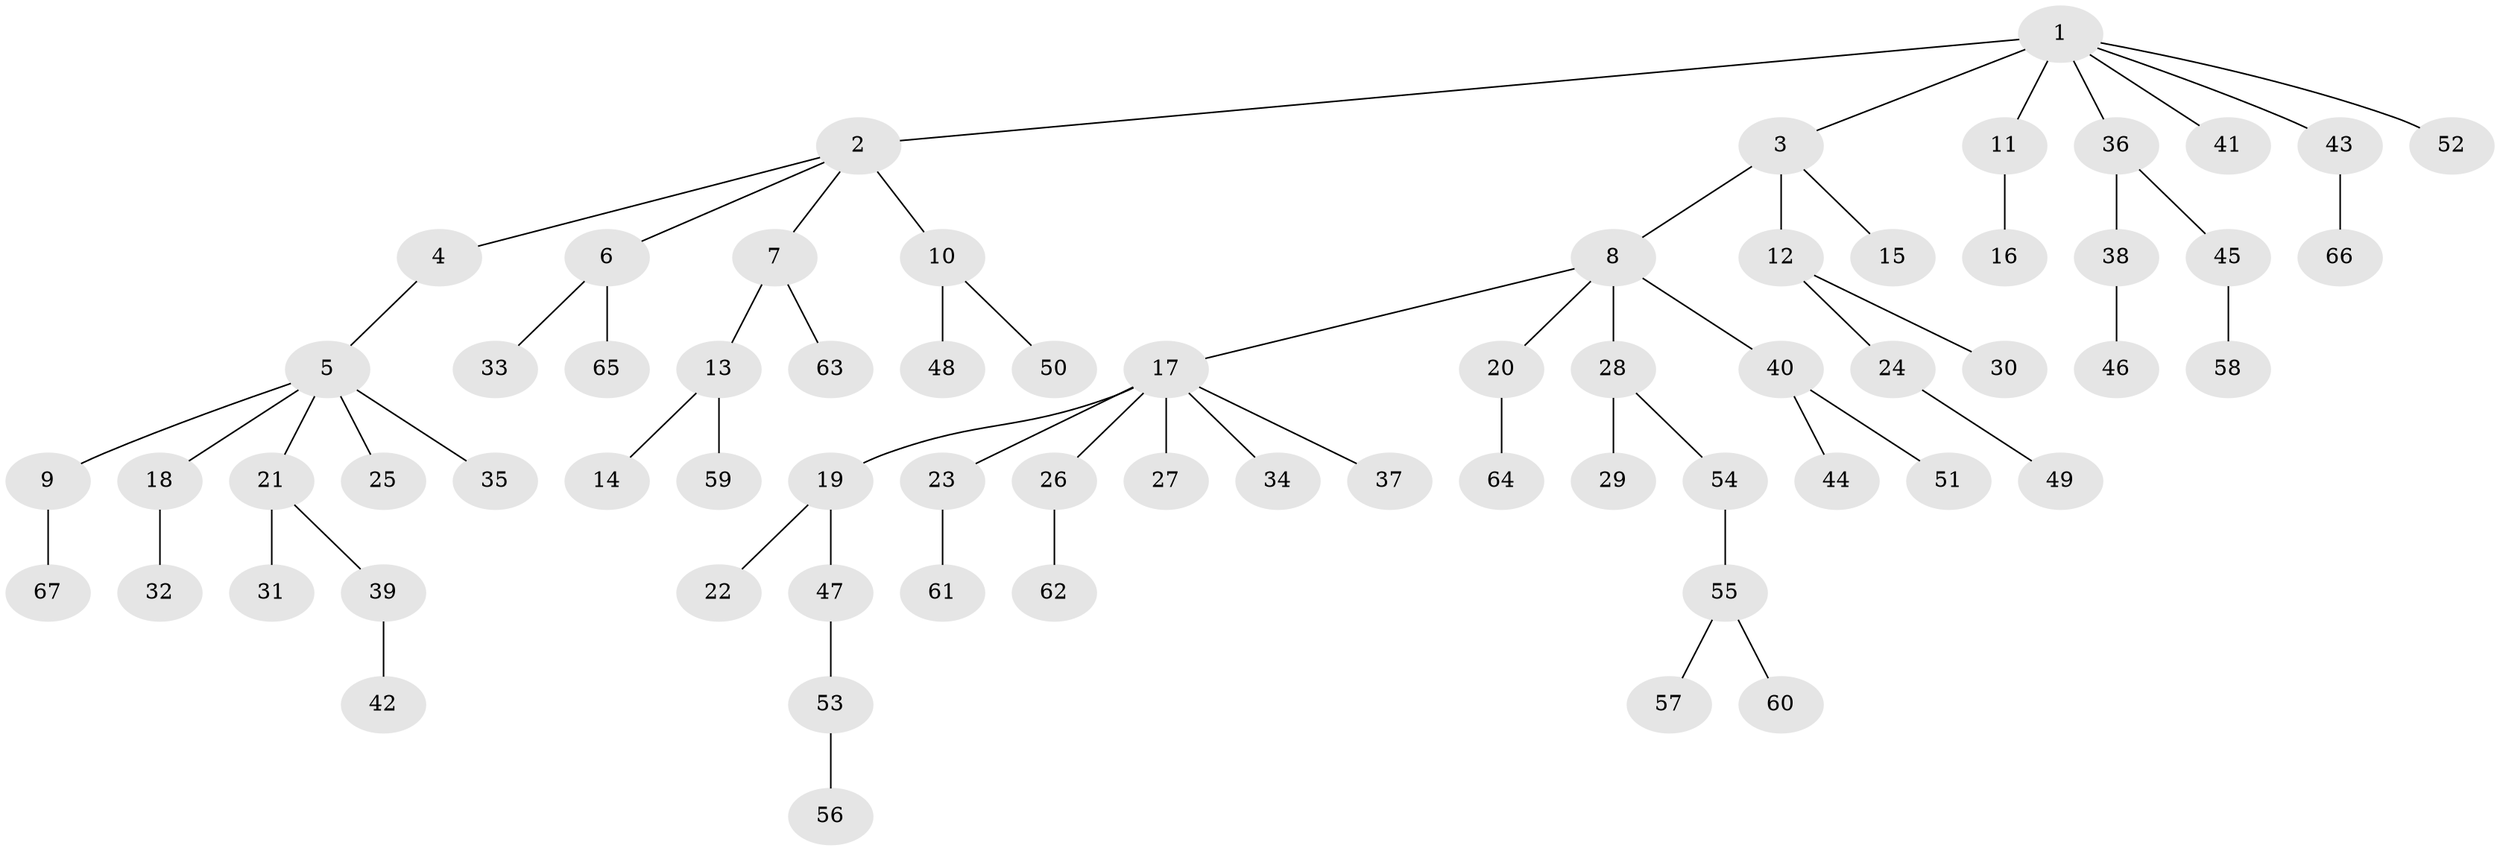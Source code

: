 // original degree distribution, {7: 0.022556390977443608, 4: 0.06015037593984962, 5: 0.015037593984962405, 6: 0.007518796992481203, 3: 0.13533834586466165, 2: 0.24812030075187969, 8: 0.007518796992481203, 1: 0.5037593984962406}
// Generated by graph-tools (version 1.1) at 2025/36/03/09/25 02:36:42]
// undirected, 67 vertices, 66 edges
graph export_dot {
graph [start="1"]
  node [color=gray90,style=filled];
  1;
  2;
  3;
  4;
  5;
  6;
  7;
  8;
  9;
  10;
  11;
  12;
  13;
  14;
  15;
  16;
  17;
  18;
  19;
  20;
  21;
  22;
  23;
  24;
  25;
  26;
  27;
  28;
  29;
  30;
  31;
  32;
  33;
  34;
  35;
  36;
  37;
  38;
  39;
  40;
  41;
  42;
  43;
  44;
  45;
  46;
  47;
  48;
  49;
  50;
  51;
  52;
  53;
  54;
  55;
  56;
  57;
  58;
  59;
  60;
  61;
  62;
  63;
  64;
  65;
  66;
  67;
  1 -- 2 [weight=2.0];
  1 -- 3 [weight=1.0];
  1 -- 11 [weight=1.0];
  1 -- 36 [weight=1.0];
  1 -- 41 [weight=1.0];
  1 -- 43 [weight=1.0];
  1 -- 52 [weight=1.0];
  2 -- 4 [weight=1.0];
  2 -- 6 [weight=1.0];
  2 -- 7 [weight=1.0];
  2 -- 10 [weight=1.0];
  3 -- 8 [weight=1.0];
  3 -- 12 [weight=2.0];
  3 -- 15 [weight=1.0];
  4 -- 5 [weight=1.0];
  5 -- 9 [weight=1.0];
  5 -- 18 [weight=1.0];
  5 -- 21 [weight=1.0];
  5 -- 25 [weight=1.0];
  5 -- 35 [weight=1.0];
  6 -- 33 [weight=1.0];
  6 -- 65 [weight=1.0];
  7 -- 13 [weight=2.0];
  7 -- 63 [weight=1.0];
  8 -- 17 [weight=1.0];
  8 -- 20 [weight=1.0];
  8 -- 28 [weight=1.0];
  8 -- 40 [weight=1.0];
  9 -- 67 [weight=1.0];
  10 -- 48 [weight=1.0];
  10 -- 50 [weight=1.0];
  11 -- 16 [weight=2.0];
  12 -- 24 [weight=1.0];
  12 -- 30 [weight=1.0];
  13 -- 14 [weight=1.0];
  13 -- 59 [weight=1.0];
  17 -- 19 [weight=1.0];
  17 -- 23 [weight=1.0];
  17 -- 26 [weight=1.0];
  17 -- 27 [weight=1.0];
  17 -- 34 [weight=1.0];
  17 -- 37 [weight=1.0];
  18 -- 32 [weight=2.0];
  19 -- 22 [weight=1.0];
  19 -- 47 [weight=1.0];
  20 -- 64 [weight=1.0];
  21 -- 31 [weight=2.0];
  21 -- 39 [weight=1.0];
  23 -- 61 [weight=1.0];
  24 -- 49 [weight=2.0];
  26 -- 62 [weight=1.0];
  28 -- 29 [weight=2.0];
  28 -- 54 [weight=1.0];
  36 -- 38 [weight=1.0];
  36 -- 45 [weight=1.0];
  38 -- 46 [weight=2.0];
  39 -- 42 [weight=1.0];
  40 -- 44 [weight=1.0];
  40 -- 51 [weight=1.0];
  43 -- 66 [weight=1.0];
  45 -- 58 [weight=1.0];
  47 -- 53 [weight=1.0];
  53 -- 56 [weight=1.0];
  54 -- 55 [weight=1.0];
  55 -- 57 [weight=1.0];
  55 -- 60 [weight=1.0];
}
